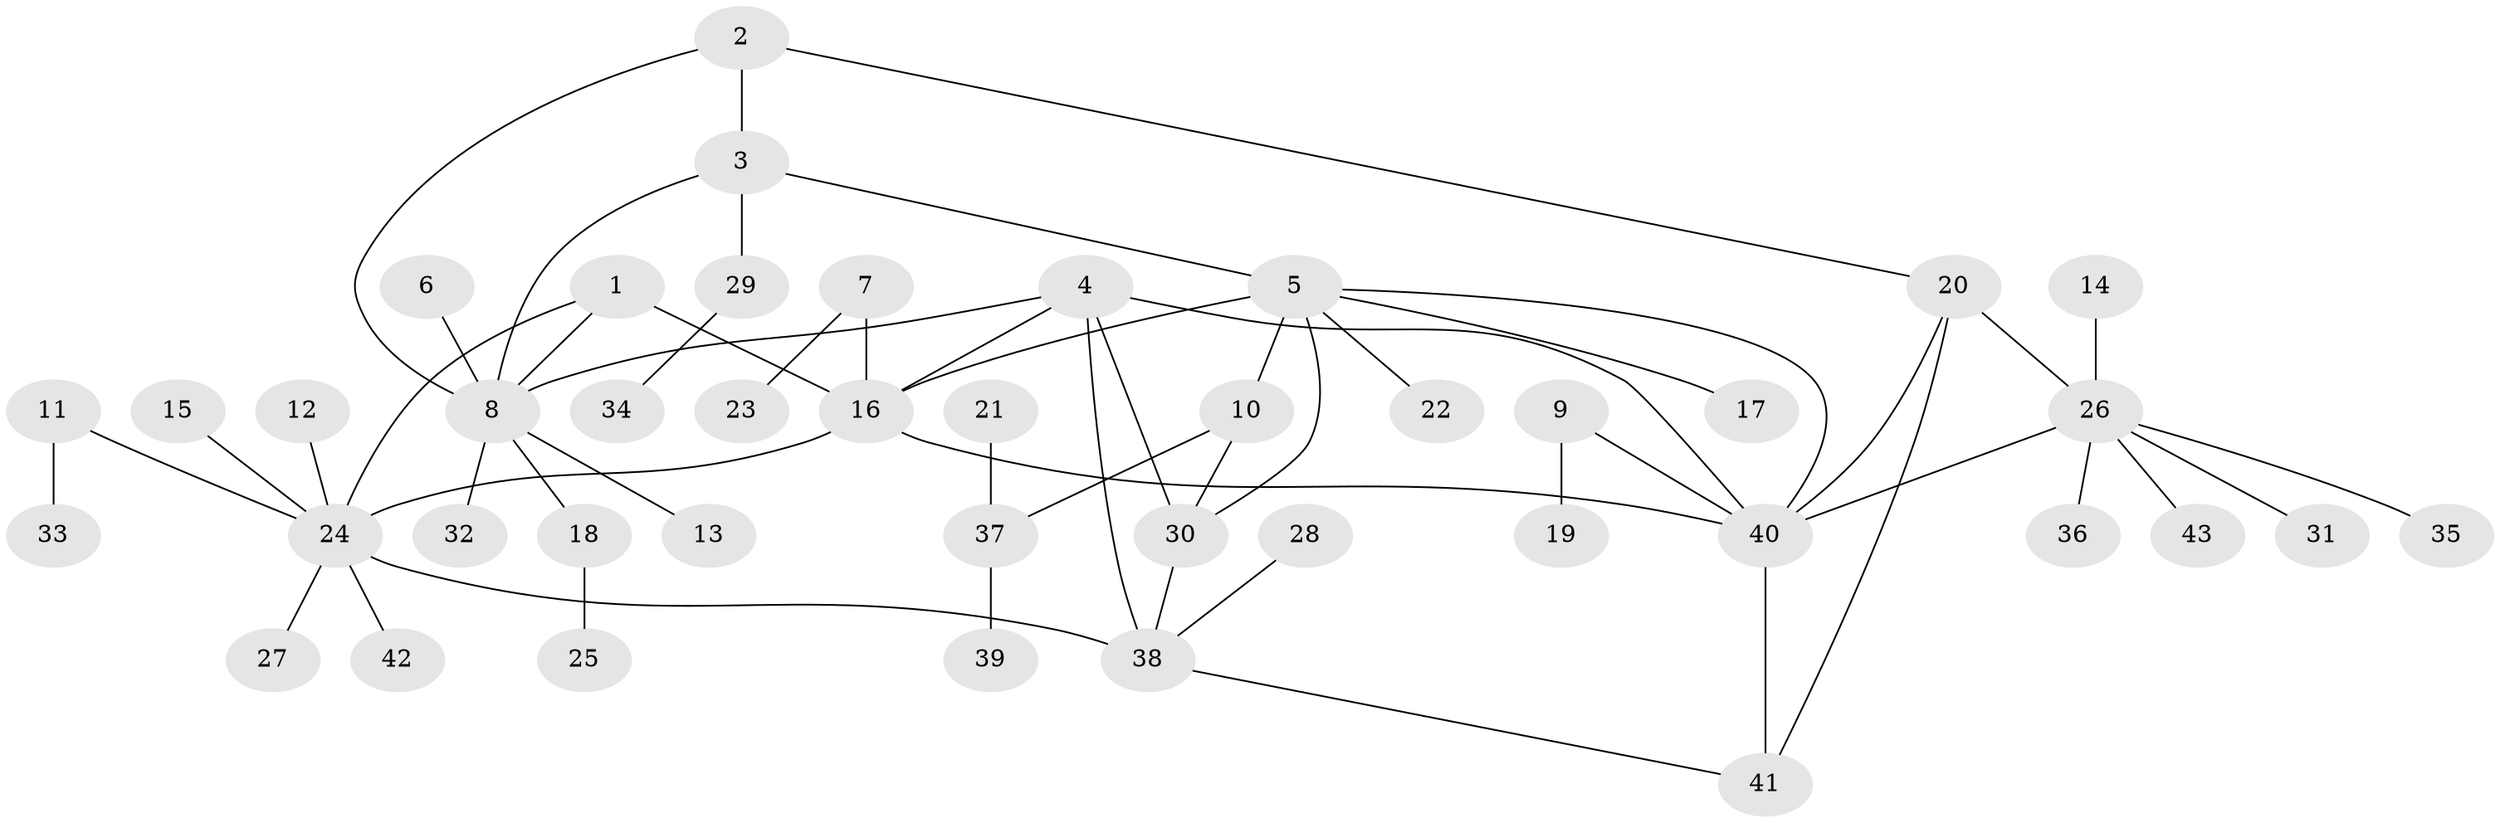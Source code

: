 // original degree distribution, {6: 0.01639344262295082, 9: 0.03278688524590164, 3: 0.08196721311475409, 8: 0.03278688524590164, 5: 0.04918032786885246, 4: 0.04918032786885246, 7: 0.03278688524590164, 1: 0.4918032786885246, 2: 0.21311475409836064}
// Generated by graph-tools (version 1.1) at 2025/37/03/04/25 23:37:49]
// undirected, 43 vertices, 56 edges
graph export_dot {
  node [color=gray90,style=filled];
  1;
  2;
  3;
  4;
  5;
  6;
  7;
  8;
  9;
  10;
  11;
  12;
  13;
  14;
  15;
  16;
  17;
  18;
  19;
  20;
  21;
  22;
  23;
  24;
  25;
  26;
  27;
  28;
  29;
  30;
  31;
  32;
  33;
  34;
  35;
  36;
  37;
  38;
  39;
  40;
  41;
  42;
  43;
  1 -- 8 [weight=1.0];
  1 -- 16 [weight=1.0];
  1 -- 24 [weight=1.0];
  2 -- 3 [weight=1.0];
  2 -- 8 [weight=1.0];
  2 -- 20 [weight=1.0];
  3 -- 5 [weight=1.0];
  3 -- 8 [weight=1.0];
  3 -- 29 [weight=1.0];
  4 -- 8 [weight=1.0];
  4 -- 16 [weight=1.0];
  4 -- 30 [weight=1.0];
  4 -- 38 [weight=1.0];
  4 -- 40 [weight=1.0];
  5 -- 10 [weight=2.0];
  5 -- 16 [weight=1.0];
  5 -- 17 [weight=1.0];
  5 -- 22 [weight=1.0];
  5 -- 30 [weight=1.0];
  5 -- 40 [weight=1.0];
  6 -- 8 [weight=1.0];
  7 -- 16 [weight=1.0];
  7 -- 23 [weight=1.0];
  8 -- 13 [weight=1.0];
  8 -- 18 [weight=1.0];
  8 -- 32 [weight=1.0];
  9 -- 19 [weight=1.0];
  9 -- 40 [weight=1.0];
  10 -- 30 [weight=1.0];
  10 -- 37 [weight=1.0];
  11 -- 24 [weight=1.0];
  11 -- 33 [weight=1.0];
  12 -- 24 [weight=1.0];
  14 -- 26 [weight=1.0];
  15 -- 24 [weight=1.0];
  16 -- 24 [weight=1.0];
  16 -- 40 [weight=1.0];
  18 -- 25 [weight=1.0];
  20 -- 26 [weight=1.0];
  20 -- 40 [weight=1.0];
  20 -- 41 [weight=1.0];
  21 -- 37 [weight=1.0];
  24 -- 27 [weight=1.0];
  24 -- 38 [weight=2.0];
  24 -- 42 [weight=1.0];
  26 -- 31 [weight=1.0];
  26 -- 35 [weight=1.0];
  26 -- 36 [weight=1.0];
  26 -- 40 [weight=1.0];
  26 -- 43 [weight=1.0];
  28 -- 38 [weight=1.0];
  29 -- 34 [weight=1.0];
  30 -- 38 [weight=1.0];
  37 -- 39 [weight=1.0];
  38 -- 41 [weight=1.0];
  40 -- 41 [weight=1.0];
}

